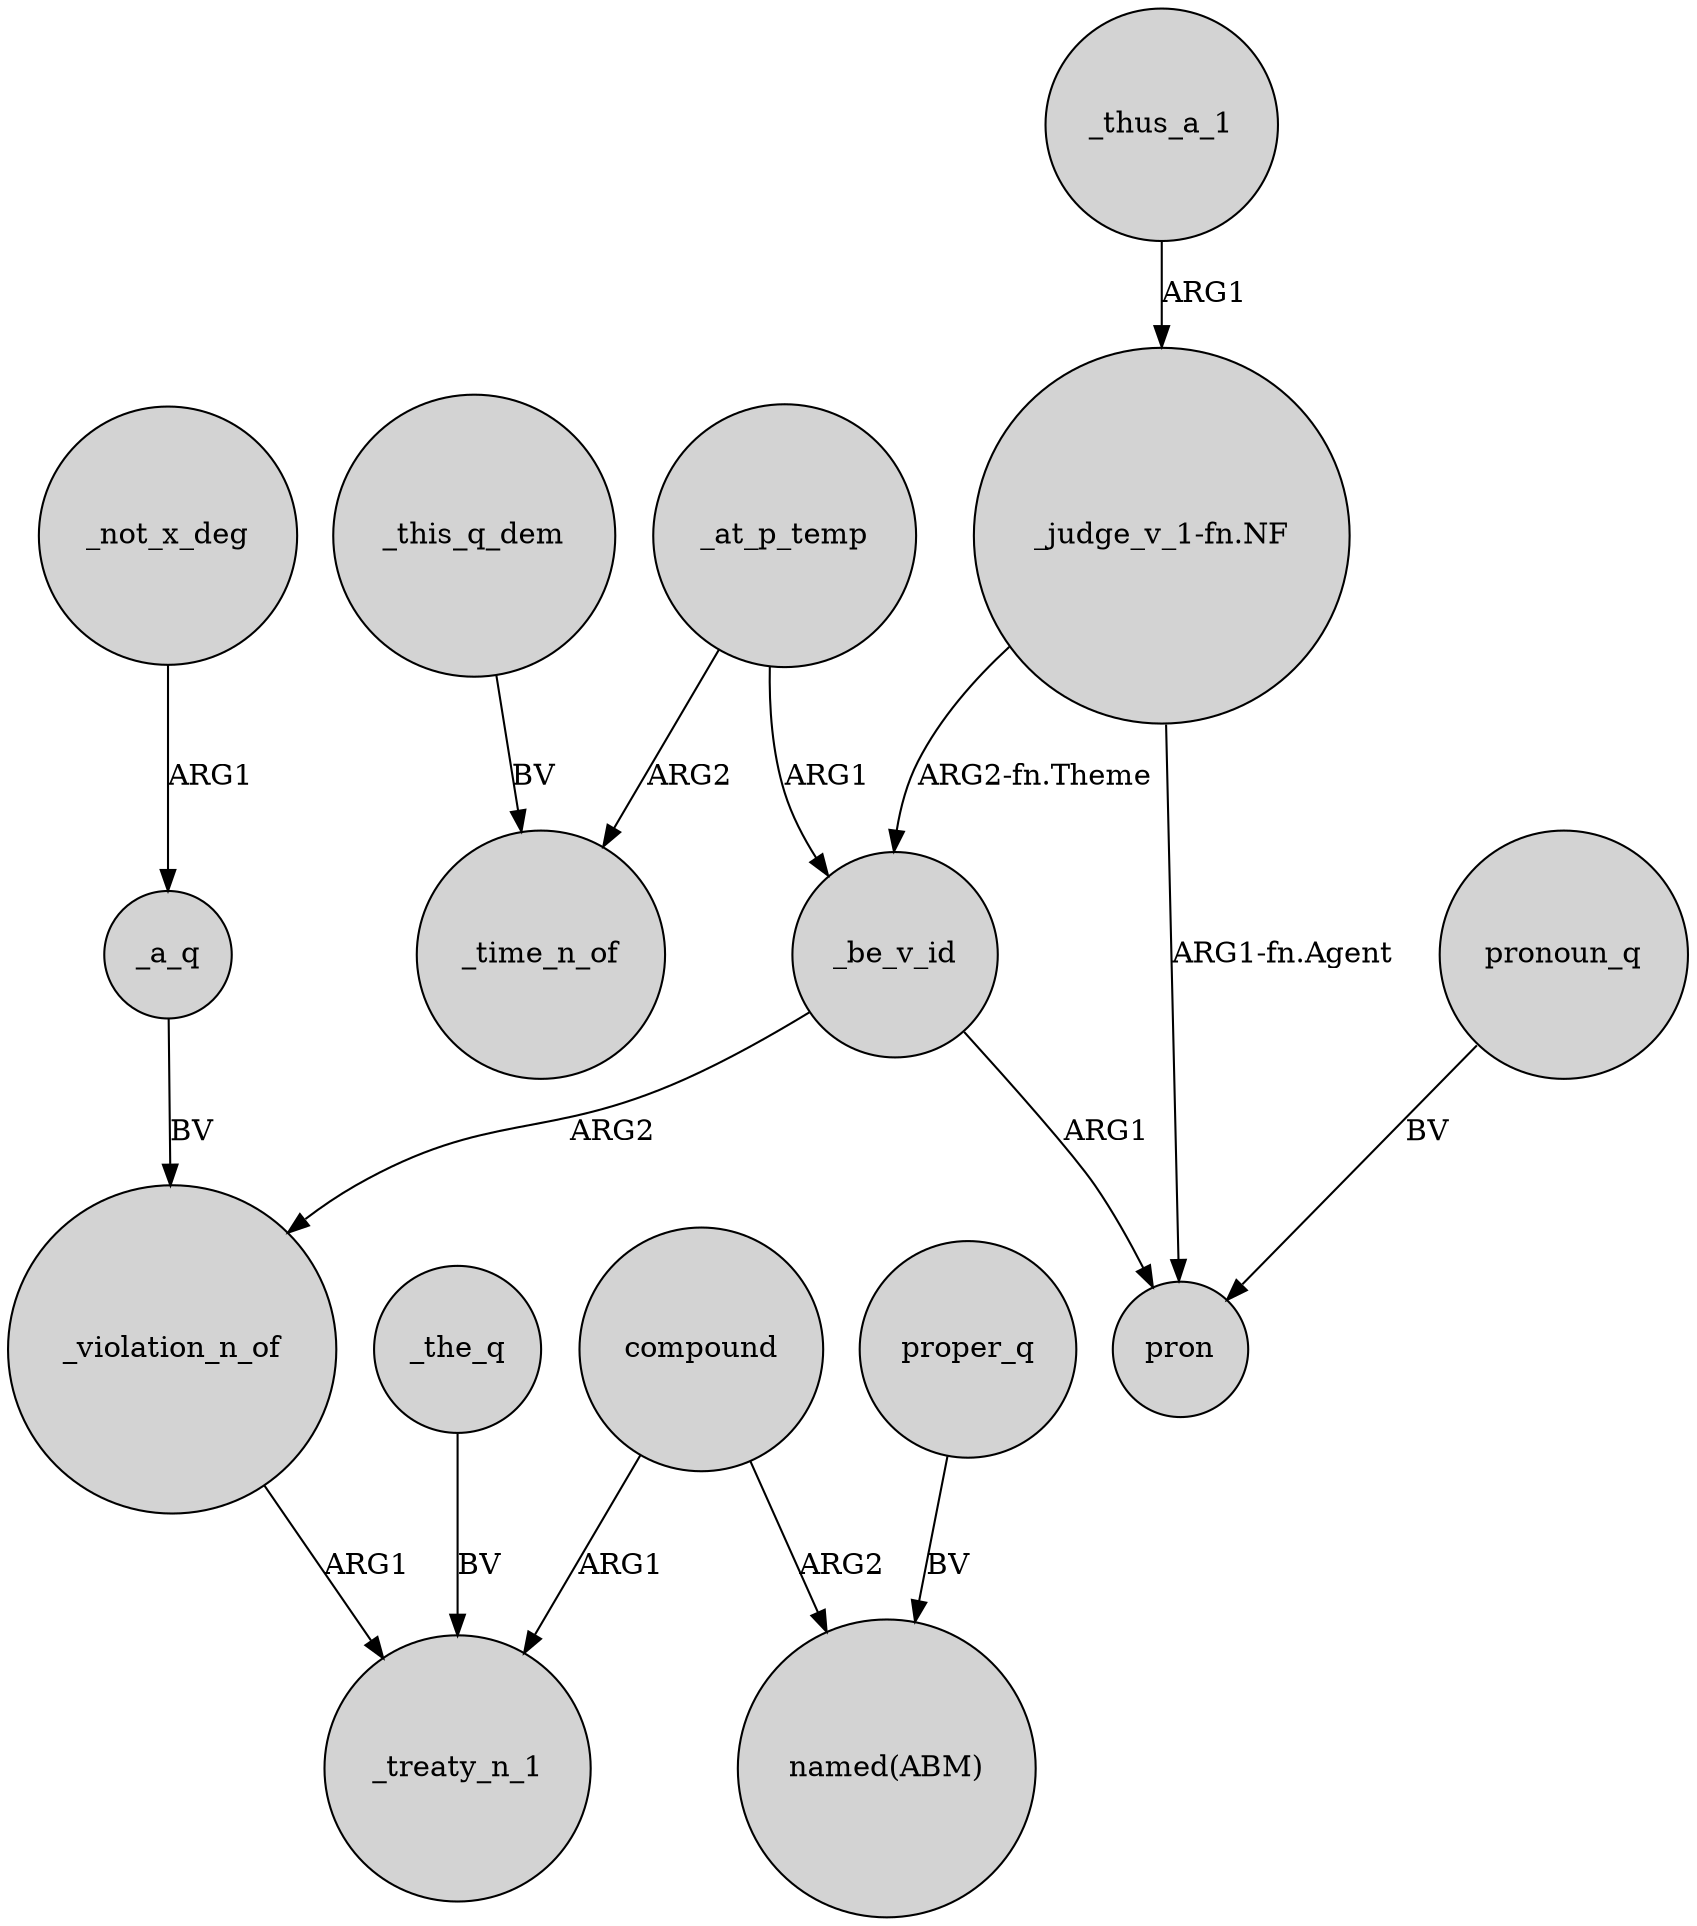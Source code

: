 digraph {
	node [shape=circle style=filled]
	_not_x_deg -> _a_q [label=ARG1]
	_at_p_temp -> _time_n_of [label=ARG2]
	_violation_n_of -> _treaty_n_1 [label=ARG1]
	_be_v_id -> _violation_n_of [label=ARG2]
	_a_q -> _violation_n_of [label=BV]
	_thus_a_1 -> "_judge_v_1-fn.NF" [label=ARG1]
	proper_q -> "named(ABM)" [label=BV]
	"_judge_v_1-fn.NF" -> _be_v_id [label="ARG2-fn.Theme"]
	"_judge_v_1-fn.NF" -> pron [label="ARG1-fn.Agent"]
	_be_v_id -> pron [label=ARG1]
	_the_q -> _treaty_n_1 [label=BV]
	compound -> _treaty_n_1 [label=ARG1]
	_this_q_dem -> _time_n_of [label=BV]
	compound -> "named(ABM)" [label=ARG2]
	_at_p_temp -> _be_v_id [label=ARG1]
	pronoun_q -> pron [label=BV]
}
